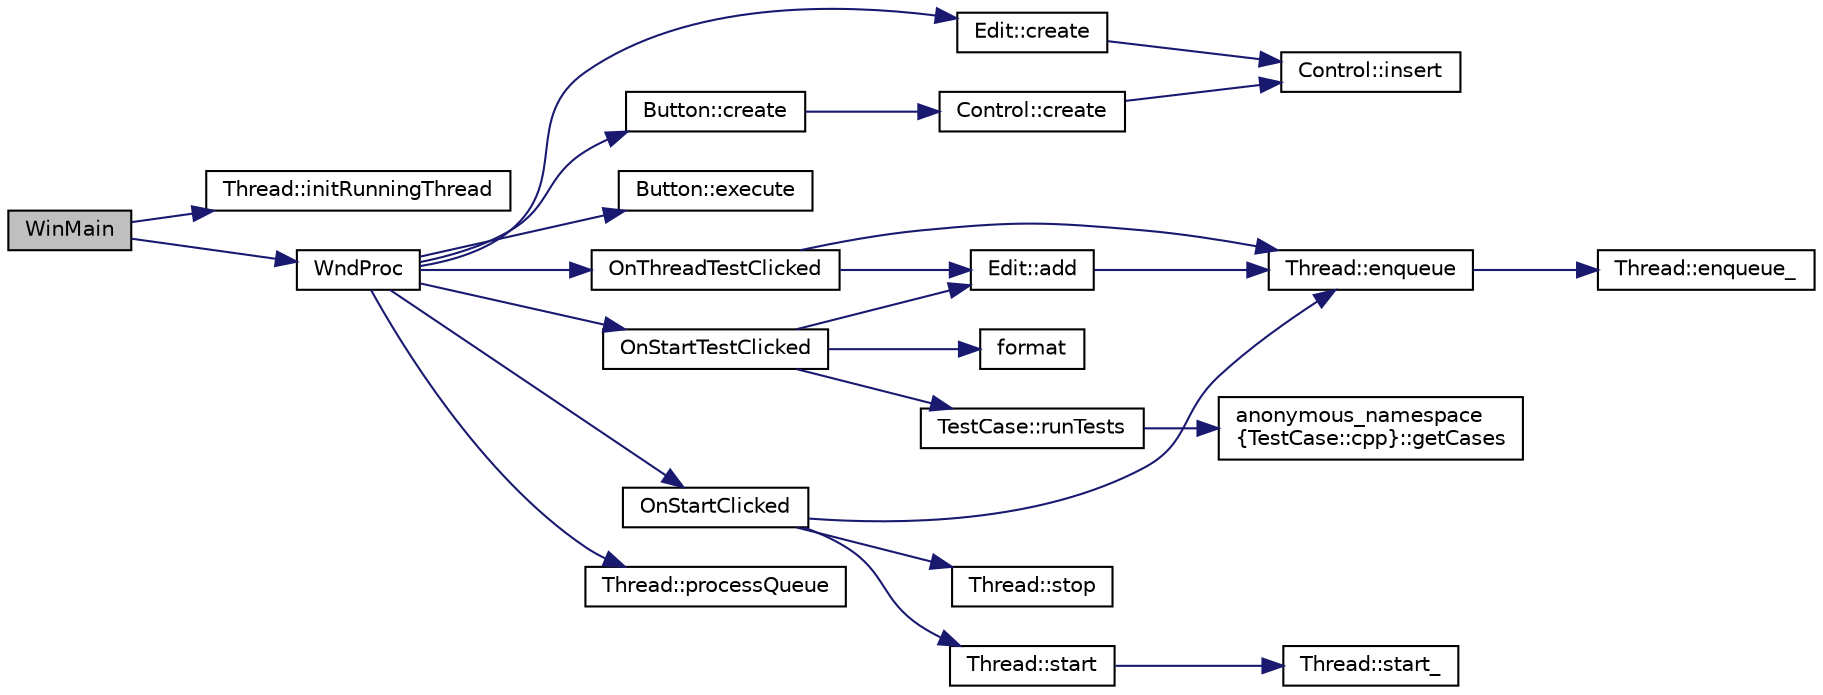 digraph "WinMain"
{
 // INTERACTIVE_SVG=YES
 // LATEX_PDF_SIZE
  edge [fontname="Helvetica",fontsize="10",labelfontname="Helvetica",labelfontsize="10"];
  node [fontname="Helvetica",fontsize="10",shape=record];
  rankdir="LR";
  Node1 [label="WinMain",height=0.2,width=0.4,color="black", fillcolor="grey75", style="filled", fontcolor="black",tooltip="The beginning of everything."];
  Node1 -> Node2 [color="midnightblue",fontsize="10",style="solid",fontname="Helvetica"];
  Node2 [label="Thread::initRunningThread",height=0.2,width=0.4,color="black", fillcolor="white", style="filled",URL="$class_thread.html#a5a2980b7db2cdd4afe3860d5df6aa94e",tooltip="Initializes a thread object with an already running thread."];
  Node1 -> Node3 [color="midnightblue",fontsize="10",style="solid",fontname="Helvetica"];
  Node3 [label="WndProc",height=0.2,width=0.4,color="black", fillcolor="white", style="filled",URL="$main_8cpp.html#a30a1e3b0304f1b083637664cbda94e72",tooltip="The declaration of the main message processing function."];
  Node3 -> Node4 [color="midnightblue",fontsize="10",style="solid",fontname="Helvetica"];
  Node4 [label="Button::create",height=0.2,width=0.4,color="black", fillcolor="white", style="filled",URL="$class_button.html#a4b47ae117b554b76c7681d0dc0f6b59a",tooltip=" "];
  Node4 -> Node5 [color="midnightblue",fontsize="10",style="solid",fontname="Helvetica"];
  Node5 [label="Control::create",height=0.2,width=0.4,color="black", fillcolor="white", style="filled",URL="$class_control.html#a5556f2e0a0d67ccba4981ddc8c39d2c3",tooltip=" "];
  Node5 -> Node6 [color="midnightblue",fontsize="10",style="solid",fontname="Helvetica"];
  Node6 [label="Control::insert",height=0.2,width=0.4,color="black", fillcolor="white", style="filled",URL="$class_control.html#af9a3acf49973e5a31594f30e979246b0",tooltip=" "];
  Node3 -> Node7 [color="midnightblue",fontsize="10",style="solid",fontname="Helvetica"];
  Node7 [label="Edit::create",height=0.2,width=0.4,color="black", fillcolor="white", style="filled",URL="$class_edit.html#ab18ca6e3077d72996f0599d984283636",tooltip=" "];
  Node7 -> Node6 [color="midnightblue",fontsize="10",style="solid",fontname="Helvetica"];
  Node3 -> Node8 [color="midnightblue",fontsize="10",style="solid",fontname="Helvetica"];
  Node8 [label="Button::execute",height=0.2,width=0.4,color="black", fillcolor="white", style="filled",URL="$class_button.html#a4ade92d5ac85d581c0bfe5c04bc7e1f1",tooltip=" "];
  Node3 -> Node9 [color="midnightblue",fontsize="10",style="solid",fontname="Helvetica"];
  Node9 [label="OnStartClicked",height=0.2,width=0.4,color="black", fillcolor="white", style="filled",URL="$main_8cpp.html#abdf0523e10fae27868b24d21a841e926",tooltip="All the magic is here :-)"];
  Node9 -> Node10 [color="midnightblue",fontsize="10",style="solid",fontname="Helvetica"];
  Node10 [label="Thread::enqueue",height=0.2,width=0.4,color="black", fillcolor="white", style="filled",URL="$class_thread.html#abf7db5b09bd25b345e80577f71321ee9",tooltip="The code that will be enqued in the threads task queue."];
  Node10 -> Node11 [color="midnightblue",fontsize="10",style="solid",fontname="Helvetica"];
  Node11 [label="Thread::enqueue_",height=0.2,width=0.4,color="black", fillcolor="white", style="filled",URL="$class_thread.html#a3ee4bd6db78554c9ea75cf242b8ae273",tooltip="push the functor in the queue"];
  Node9 -> Node12 [color="midnightblue",fontsize="10",style="solid",fontname="Helvetica"];
  Node12 [label="Thread::start",height=0.2,width=0.4,color="black", fillcolor="white", style="filled",URL="$class_thread.html#ada9adb041744058adc9abb1744e86c5d",tooltip="The code that will be executed, after the new Thread is started."];
  Node12 -> Node13 [color="midnightblue",fontsize="10",style="solid",fontname="Helvetica"];
  Node13 [label="Thread::start_",height=0.2,width=0.4,color="black", fillcolor="white", style="filled",URL="$class_thread.html#af1a12dd97c3644116d394f655ca63c86",tooltip=" "];
  Node9 -> Node14 [color="midnightblue",fontsize="10",style="solid",fontname="Helvetica"];
  Node14 [label="Thread::stop",height=0.2,width=0.4,color="black", fillcolor="white", style="filled",URL="$class_thread.html#abd50159ecd409936f454c2321f673616",tooltip="Method to stop the Trhead."];
  Node3 -> Node15 [color="midnightblue",fontsize="10",style="solid",fontname="Helvetica"];
  Node15 [label="OnStartTestClicked",height=0.2,width=0.4,color="black", fillcolor="white", style="filled",URL="$main_8cpp.html#a1870be22060f25a2595afa09934e9784",tooltip=" "];
  Node15 -> Node16 [color="midnightblue",fontsize="10",style="solid",fontname="Helvetica"];
  Node16 [label="Edit::add",height=0.2,width=0.4,color="black", fillcolor="white", style="filled",URL="$class_edit.html#a3ced1bcf14de542e25d512991bcfed2f",tooltip=" "];
  Node16 -> Node10 [color="midnightblue",fontsize="10",style="solid",fontname="Helvetica"];
  Node15 -> Node17 [color="midnightblue",fontsize="10",style="solid",fontname="Helvetica"];
  Node17 [label="format",height=0.2,width=0.4,color="black", fillcolor="white", style="filled",URL="$output_8hpp.html#a40ccb49bbe6f7e94ed2bc2dc6cd7e8d0",tooltip=" "];
  Node15 -> Node18 [color="midnightblue",fontsize="10",style="solid",fontname="Helvetica"];
  Node18 [label="TestCase::runTests",height=0.2,width=0.4,color="black", fillcolor="white", style="filled",URL="$class_test_case.html#a67dbda1a6ccebdf1c834c54fce361a6a",tooltip=" "];
  Node18 -> Node19 [color="midnightblue",fontsize="10",style="solid",fontname="Helvetica"];
  Node19 [label="anonymous_namespace\l\{TestCase::cpp\}::getCases",height=0.2,width=0.4,color="black", fillcolor="white", style="filled",URL="$namespaceanonymous__namespace_02_test_case_8cpp_03.html#a4073e77346d8adea8ac92f2e309de1aa",tooltip=" "];
  Node3 -> Node20 [color="midnightblue",fontsize="10",style="solid",fontname="Helvetica"];
  Node20 [label="OnThreadTestClicked",height=0.2,width=0.4,color="black", fillcolor="white", style="filled",URL="$main_8cpp.html#a6e6bef72e348d49296a2aa278ce80ca6",tooltip="Thread-Test-Button event handler."];
  Node20 -> Node16 [color="midnightblue",fontsize="10",style="solid",fontname="Helvetica"];
  Node20 -> Node10 [color="midnightblue",fontsize="10",style="solid",fontname="Helvetica"];
  Node3 -> Node21 [color="midnightblue",fontsize="10",style="solid",fontname="Helvetica"];
  Node21 [label="Thread::processQueue",height=0.2,width=0.4,color="black", fillcolor="white", style="filled",URL="$class_thread.html#af0bd96245e2b765b410f8dd2d1aeeb69",tooltip="Processes maxElements in the running thread."];
}
